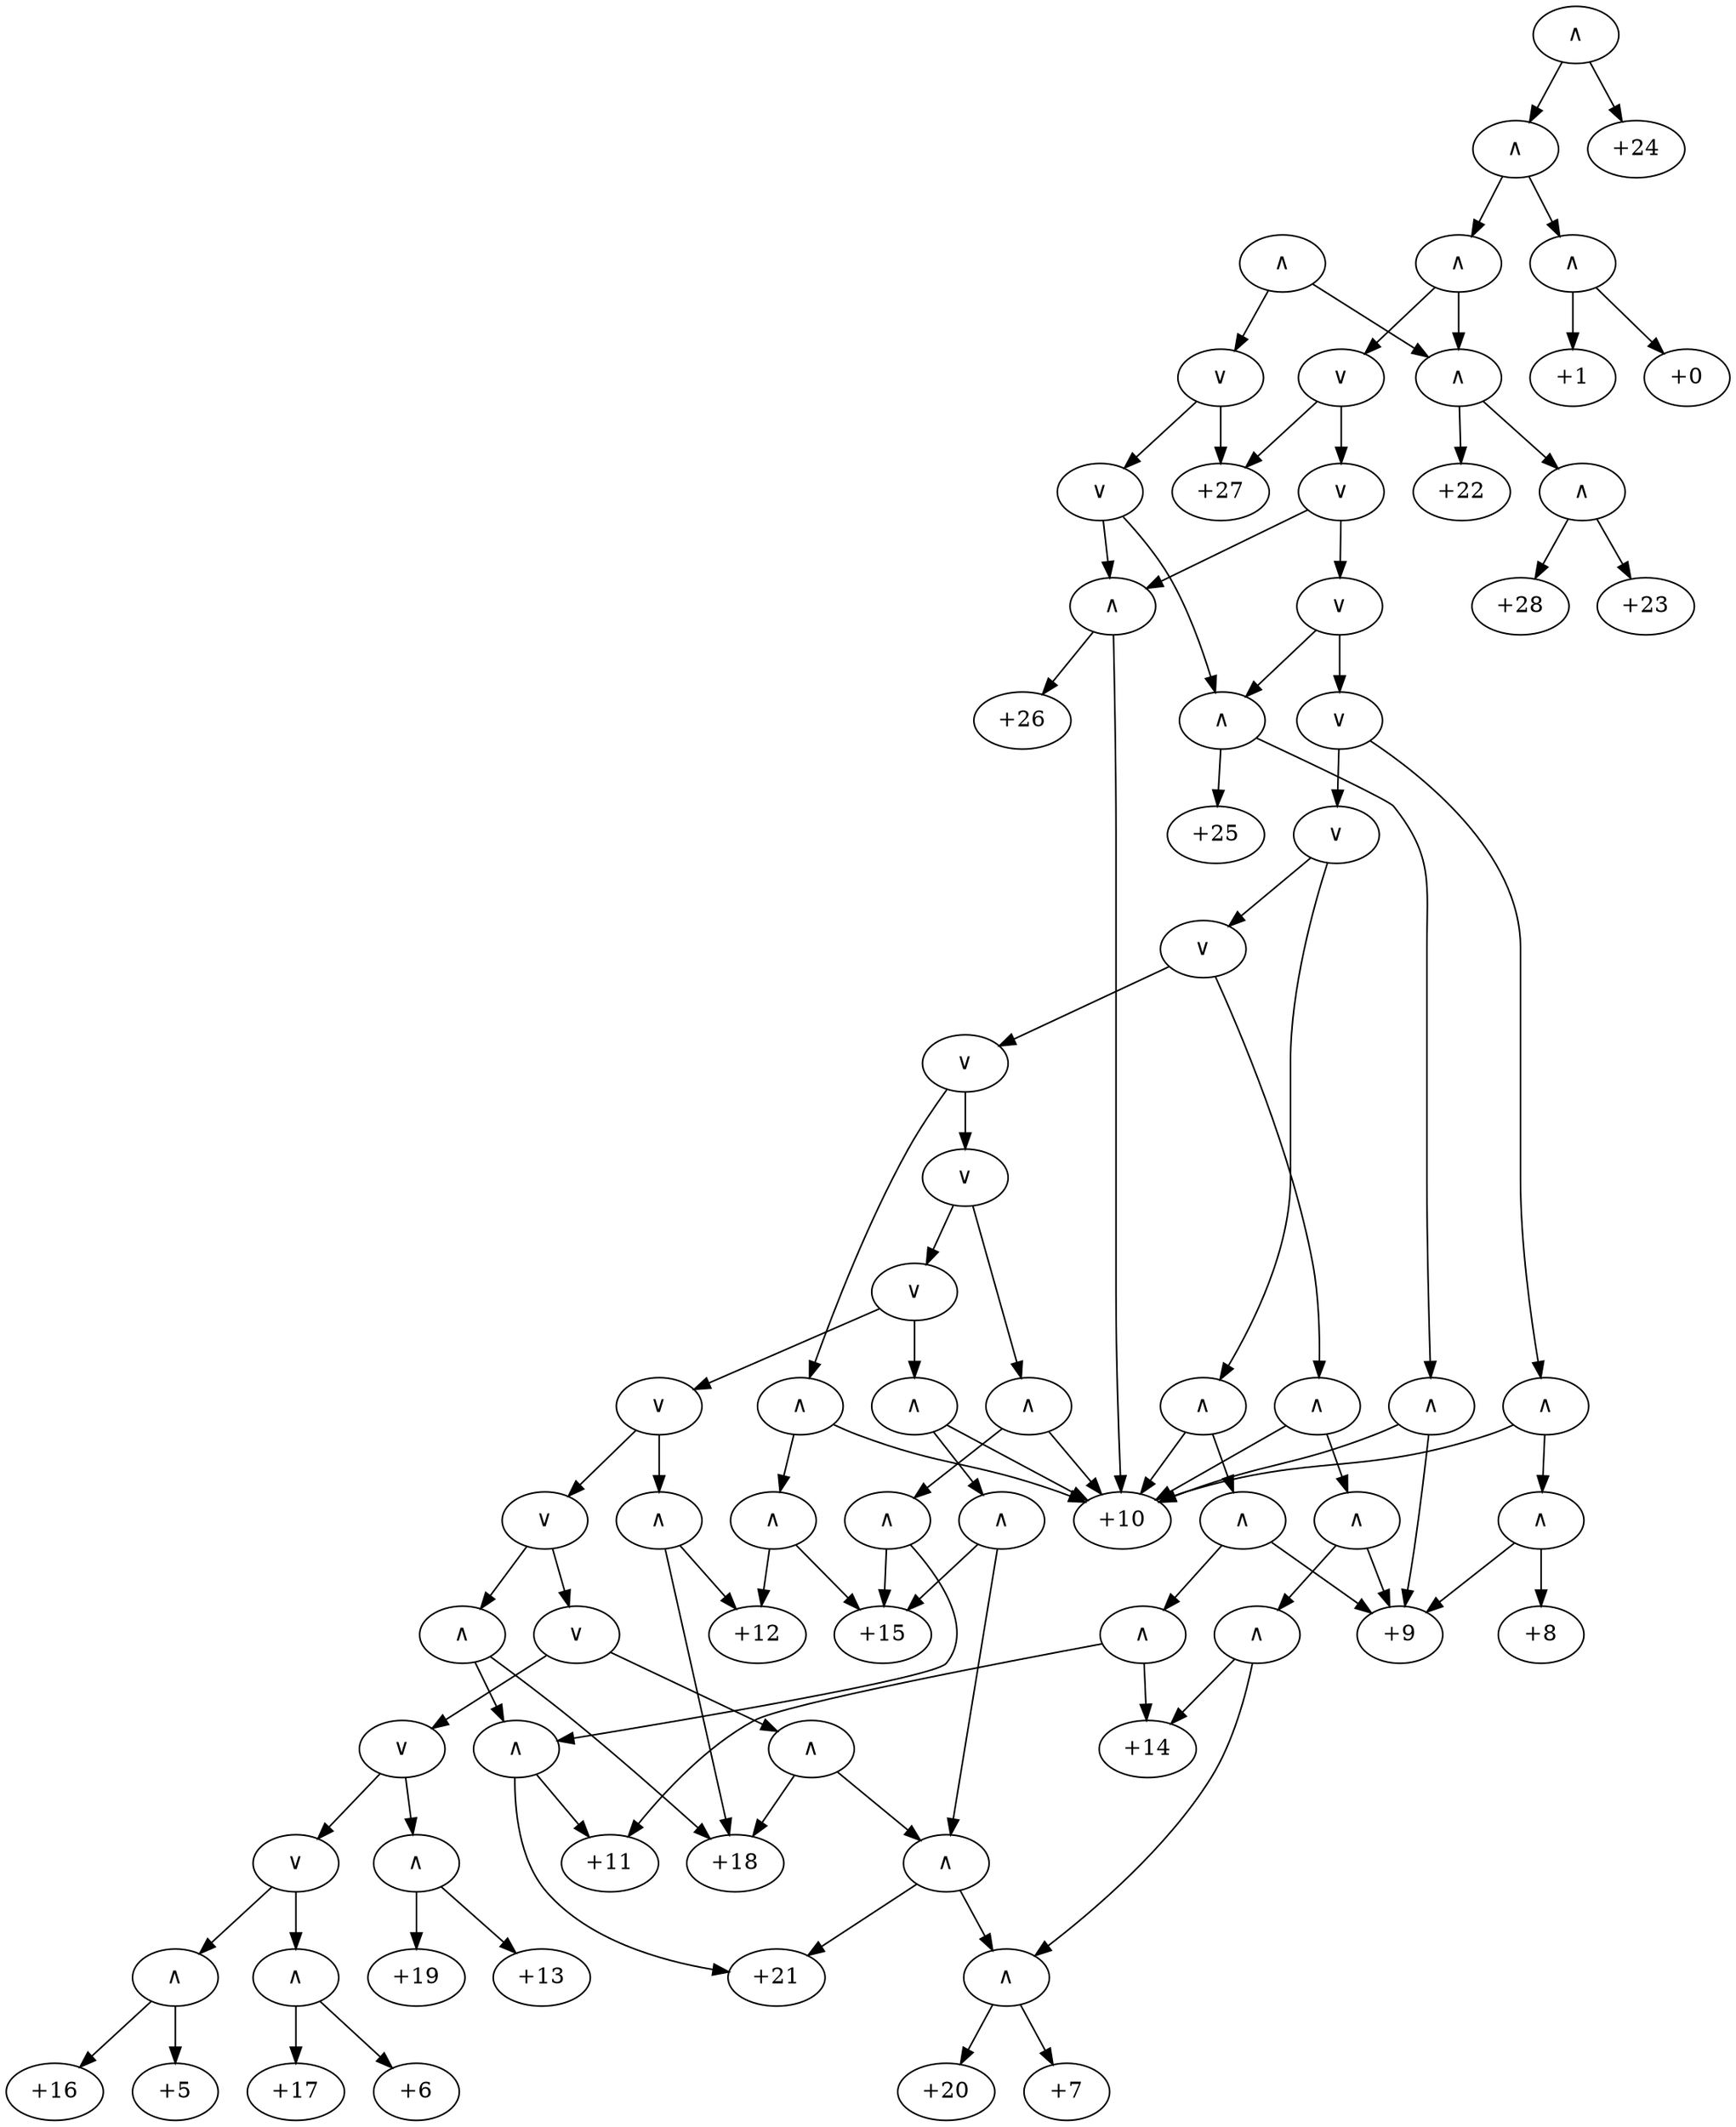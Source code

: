 digraph {
 t0 [label="+0"];
 t1 [label="+1"];
 t2 [label="∧"];
 t2 -> t0;
 t2 -> t1;
 t3 [label="+27"];
 t4 [label="+26"];
 t5 [label="+10"];
 t6 [label="∧"];
 t6 -> t4;
 t6 -> t5;
 t7 [label="+25"];
 t8 [label="+9"];
 t9 [label="∧"];
 t9 -> t5;
 t9 -> t8;
 t10 [label="∧"];
 t10 -> t7;
 t10 -> t9;
 t11 [label="+8"];
 t12 [label="∧"];
 t12 -> t8;
 t12 -> t11;
 t13 [label="∧"];
 t13 -> t5;
 t13 -> t12;
 t14 [label="+14"];
 t15 [label="+11"];
 t16 [label="∧"];
 t16 -> t14;
 t16 -> t15;
 t17 [label="∧"];
 t17 -> t8;
 t17 -> t16;
 t18 [label="∧"];
 t18 -> t5;
 t18 -> t17;
 t19 [label="+20"];
 t20 [label="+7"];
 t21 [label="∧"];
 t21 -> t19;
 t21 -> t20;
 t22 [label="∧"];
 t22 -> t14;
 t22 -> t21;
 t23 [label="∧"];
 t23 -> t8;
 t23 -> t22;
 t24 [label="∧"];
 t24 -> t5;
 t24 -> t23;
 t25 [label="+15"];
 t26 [label="+12"];
 t27 [label="∧"];
 t27 -> t25;
 t27 -> t26;
 t28 [label="∧"];
 t28 -> t5;
 t28 -> t27;
 t29 [label="+21"];
 t30 [label="∧"];
 t30 -> t29;
 t30 -> t15;
 t31 [label="∧"];
 t31 -> t25;
 t31 -> t30;
 t32 [label="∧"];
 t32 -> t5;
 t32 -> t31;
 t33 [label="∧"];
 t33 -> t29;
 t33 -> t21;
 t34 [label="∧"];
 t34 -> t25;
 t34 -> t33;
 t35 [label="∧"];
 t35 -> t5;
 t35 -> t34;
 t36 [label="+18"];
 t37 [label="∧"];
 t37 -> t36;
 t37 -> t26;
 t38 [label="∧"];
 t38 -> t36;
 t38 -> t30;
 t39 [label="∧"];
 t39 -> t36;
 t39 -> t33;
 t40 [label="+19"];
 t41 [label="+13"];
 t42 [label="∧"];
 t42 -> t40;
 t42 -> t41;
 t43 [label="+16"];
 t44 [label="+5"];
 t45 [label="∧"];
 t45 -> t43;
 t45 -> t44;
 t46 [label="+17"];
 t47 [label="+6"];
 t48 [label="∧"];
 t48 -> t46;
 t48 -> t47;
 t49 [label="∨"];
 t49 -> t45;
 t49 -> t48;
 t50 [label="∨"];
 t50 -> t42;
 t50 -> t49;
 t51 [label="∨"];
 t51 -> t39;
 t51 -> t50;
 t52 [label="∨"];
 t52 -> t38;
 t52 -> t51;
 t53 [label="∨"];
 t53 -> t37;
 t53 -> t52;
 t54 [label="∨"];
 t54 -> t35;
 t54 -> t53;
 t55 [label="∨"];
 t55 -> t32;
 t55 -> t54;
 t56 [label="∨"];
 t56 -> t28;
 t56 -> t55;
 t57 [label="∨"];
 t57 -> t24;
 t57 -> t56;
 t58 [label="∨"];
 t58 -> t18;
 t58 -> t57;
 t59 [label="∨"];
 t59 -> t13;
 t59 -> t58;
 t60 [label="∨"];
 t60 -> t10;
 t60 -> t59;
 t61 [label="∨"];
 t61 -> t6;
 t61 -> t10;
 t62 [label="∨"];
 t62 -> t6;
 t62 -> t60;
 t63 [label="∨"];
 t63 -> t3;
 t63 -> t61;
 t64 [label="∨"];
 t64 -> t3;
 t64 -> t62;
 t65 [label="+22"];
 t66 [label="+28"];
 t67 [label="+23"];
 t68 [label="∧"];
 t68 -> t66;
 t68 -> t67;
 t69 [label="∧"];
 t69 -> t65;
 t69 -> t68;
 t70 [label="∧"];
 t70 -> t63;
 t70 -> t69;
 t71 [label="∧"];
 t71 -> t64;
 t71 -> t69;
 t72 [label="∧"];
 t72 -> t2;
 t72 -> t71;
 t73 [label="+24"];
 t74 [label="∧"];
 t74 -> t73;
 t74 -> t72;
 }